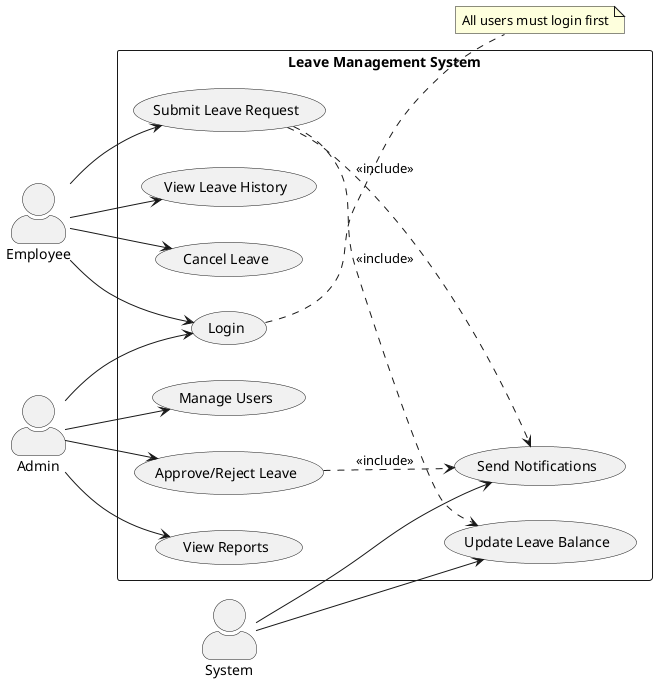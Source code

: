 @startuml Simple Leave Management System Use Cases

left to right direction
skinparam actorStyle awesome

' Actor definitions
:Employee: as employee
:Admin: as admin
:System: as system

rectangle "Leave Management System" {
  ' Basic use cases
  usecase "Login" as UC1
  usecase "Submit Leave Request" as UC2
  usecase "View Leave History" as UC3
  usecase "Cancel Leave" as UC4
  
  ' Admin use cases
  usecase "Manage Users" as UC5
  usecase "Approve/Reject Leave" as UC6
  usecase "View Reports" as UC7
  
  ' System use cases
  usecase "Send Notifications" as UC8
  usecase "Update Leave Balance" as UC9
}

' Employee relationships
employee --> UC1
employee --> UC2
employee --> UC3
employee --> UC4

' Admin relationships
admin --> UC1
admin --> UC5
admin --> UC6
admin --> UC7

' System relationships
system --> UC8
system --> UC9

' Include relationships
UC2 ..> UC8 : <<include>>
UC6 ..> UC8 : <<include>>
UC2 ..> UC9 : <<include>>

note "All users must login first" as N1
UC1 .. N1

@enduml 